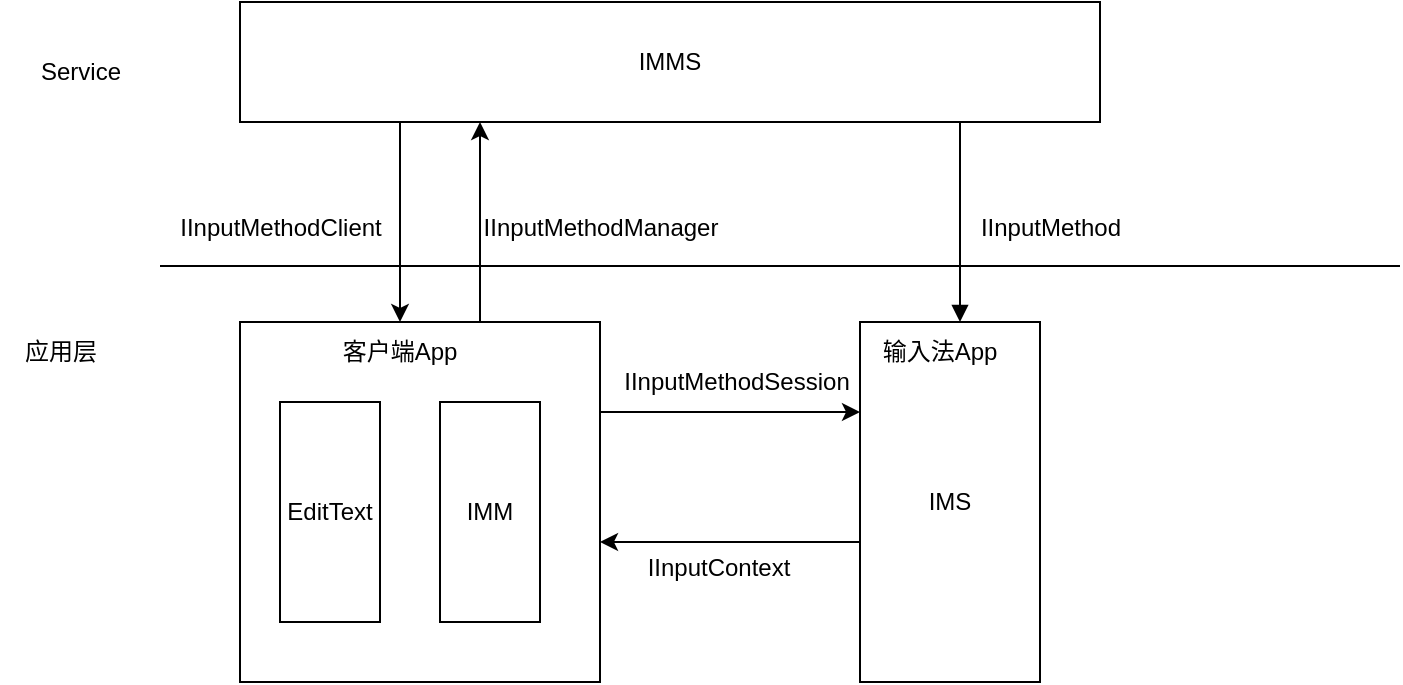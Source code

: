 <mxfile version="26.0.13" pages="2">
  <diagram name="第 1 页" id="A3KhLieHLwxe2es9GT4D">
    <mxGraphModel dx="819" dy="429" grid="1" gridSize="10" guides="1" tooltips="1" connect="1" arrows="1" fold="1" page="1" pageScale="1" pageWidth="827" pageHeight="1169" math="0" shadow="0">
      <root>
        <mxCell id="0" />
        <mxCell id="1" parent="0" />
        <mxCell id="1XHsIlju2dAWVkTbXADK-9" style="edgeStyle=orthogonalEdgeStyle;rounded=0;orthogonalLoop=1;jettySize=auto;html=1;entryX=0.5;entryY=0;entryDx=0;entryDy=0;fontSize=12;" edge="1" parent="1" source="1XHsIlju2dAWVkTbXADK-1" target="1XHsIlju2dAWVkTbXADK-3">
          <mxGeometry relative="1" as="geometry">
            <Array as="points">
              <mxPoint x="300" y="120" />
              <mxPoint x="300" y="120" />
            </Array>
          </mxGeometry>
        </mxCell>
        <mxCell id="1XHsIlju2dAWVkTbXADK-1" value="IMMS" style="rounded=0;whiteSpace=wrap;html=1;fontSize=12;" vertex="1" parent="1">
          <mxGeometry x="220" y="20" width="430" height="60" as="geometry" />
        </mxCell>
        <mxCell id="1XHsIlju2dAWVkTbXADK-15" style="edgeStyle=orthogonalEdgeStyle;rounded=0;orthogonalLoop=1;jettySize=auto;html=1;entryX=0;entryY=0.25;entryDx=0;entryDy=0;exitX=1;exitY=0.25;exitDx=0;exitDy=0;fontSize=12;" edge="1" parent="1" source="1XHsIlju2dAWVkTbXADK-2" target="1XHsIlju2dAWVkTbXADK-6">
          <mxGeometry relative="1" as="geometry" />
        </mxCell>
        <mxCell id="1XHsIlju2dAWVkTbXADK-16" value="IInputMethodSession" style="edgeLabel;html=1;align=center;verticalAlign=middle;resizable=0;points=[];fontSize=12;" vertex="1" connectable="0" parent="1XHsIlju2dAWVkTbXADK-15">
          <mxGeometry x="-0.273" y="8" relative="1" as="geometry">
            <mxPoint x="20" y="-7" as="offset" />
          </mxGeometry>
        </mxCell>
        <mxCell id="1XHsIlju2dAWVkTbXADK-2" value="" style="whiteSpace=wrap;html=1;aspect=fixed;fontSize=12;" vertex="1" parent="1">
          <mxGeometry x="220" y="180" width="180" height="180" as="geometry" />
        </mxCell>
        <mxCell id="1XHsIlju2dAWVkTbXADK-3" value="客户端App" style="text;html=1;align=center;verticalAlign=middle;whiteSpace=wrap;rounded=0;fontSize=12;" vertex="1" parent="1">
          <mxGeometry x="270" y="180" width="60" height="30" as="geometry" />
        </mxCell>
        <mxCell id="1XHsIlju2dAWVkTbXADK-4" value="EditText" style="rounded=0;whiteSpace=wrap;html=1;fontSize=12;" vertex="1" parent="1">
          <mxGeometry x="240" y="220" width="50" height="110" as="geometry" />
        </mxCell>
        <mxCell id="1XHsIlju2dAWVkTbXADK-5" value="IMM" style="rounded=0;whiteSpace=wrap;html=1;fontSize=12;" vertex="1" parent="1">
          <mxGeometry x="320" y="220" width="50" height="110" as="geometry" />
        </mxCell>
        <mxCell id="1XHsIlju2dAWVkTbXADK-17" style="edgeStyle=orthogonalEdgeStyle;rounded=0;orthogonalLoop=1;jettySize=auto;html=1;fontSize=12;" edge="1" parent="1" source="1XHsIlju2dAWVkTbXADK-6">
          <mxGeometry relative="1" as="geometry">
            <mxPoint x="400" y="290" as="targetPoint" />
            <Array as="points">
              <mxPoint x="400" y="290" />
            </Array>
          </mxGeometry>
        </mxCell>
        <mxCell id="1XHsIlju2dAWVkTbXADK-6" value="IMS" style="rounded=0;whiteSpace=wrap;html=1;fontSize=12;" vertex="1" parent="1">
          <mxGeometry x="530" y="180" width="90" height="180" as="geometry" />
        </mxCell>
        <mxCell id="1XHsIlju2dAWVkTbXADK-7" value="输入法App" style="text;html=1;align=center;verticalAlign=middle;whiteSpace=wrap;rounded=0;fontSize=12;" vertex="1" parent="1">
          <mxGeometry x="540" y="180" width="60" height="30" as="geometry" />
        </mxCell>
        <mxCell id="1XHsIlju2dAWVkTbXADK-10" style="edgeStyle=orthogonalEdgeStyle;rounded=0;orthogonalLoop=1;jettySize=auto;html=1;startArrow=block;startFill=1;endArrow=none;fontSize=12;" edge="1" parent="1" source="1XHsIlju2dAWVkTbXADK-6" target="1XHsIlju2dAWVkTbXADK-1">
          <mxGeometry relative="1" as="geometry">
            <Array as="points">
              <mxPoint x="580" y="140" />
              <mxPoint x="580" y="140" />
            </Array>
          </mxGeometry>
        </mxCell>
        <mxCell id="1XHsIlju2dAWVkTbXADK-11" style="edgeStyle=orthogonalEdgeStyle;rounded=0;orthogonalLoop=1;jettySize=auto;html=1;fontSize=12;" edge="1" parent="1" source="1XHsIlju2dAWVkTbXADK-2" target="1XHsIlju2dAWVkTbXADK-1">
          <mxGeometry relative="1" as="geometry">
            <Array as="points">
              <mxPoint x="340" y="110" />
              <mxPoint x="340" y="110" />
            </Array>
          </mxGeometry>
        </mxCell>
        <mxCell id="1XHsIlju2dAWVkTbXADK-12" value="IInputMethodManager" style="text;html=1;align=center;verticalAlign=middle;resizable=0;points=[];autosize=1;strokeColor=none;fillColor=none;fontSize=12;" vertex="1" parent="1">
          <mxGeometry x="330" y="118" width="140" height="30" as="geometry" />
        </mxCell>
        <mxCell id="1XHsIlju2dAWVkTbXADK-13" value="IInputMethodClient" style="text;html=1;align=center;verticalAlign=middle;resizable=0;points=[];autosize=1;strokeColor=none;fillColor=none;fontSize=12;" vertex="1" parent="1">
          <mxGeometry x="180" y="118" width="120" height="30" as="geometry" />
        </mxCell>
        <mxCell id="1XHsIlju2dAWVkTbXADK-14" value="IInputMethod" style="text;html=1;align=center;verticalAlign=middle;resizable=0;points=[];autosize=1;strokeColor=none;fillColor=none;fontSize=12;" vertex="1" parent="1">
          <mxGeometry x="580" y="118" width="90" height="30" as="geometry" />
        </mxCell>
        <mxCell id="1XHsIlju2dAWVkTbXADK-18" value="IInputContext" style="text;html=1;align=center;verticalAlign=middle;resizable=0;points=[];autosize=1;strokeColor=none;fillColor=none;fontSize=12;" vertex="1" parent="1">
          <mxGeometry x="414" y="288" width="90" height="30" as="geometry" />
        </mxCell>
        <mxCell id="Ci4ON3WNqU_r9USvBxGv-1" value="" style="line;strokeWidth=1;fillColor=none;align=left;verticalAlign=middle;spacingTop=-1;spacingLeft=3;spacingRight=3;rotatable=0;labelPosition=right;points=[];portConstraint=eastwest;strokeColor=inherit;" vertex="1" parent="1">
          <mxGeometry x="180" y="148" width="620" height="8" as="geometry" />
        </mxCell>
        <mxCell id="Ci4ON3WNqU_r9USvBxGv-2" value="应用层" style="text;html=1;align=center;verticalAlign=middle;resizable=0;points=[];autosize=1;strokeColor=none;fillColor=none;" vertex="1" parent="1">
          <mxGeometry x="100" y="180" width="60" height="30" as="geometry" />
        </mxCell>
        <mxCell id="Ci4ON3WNqU_r9USvBxGv-3" value="Service" style="text;html=1;align=center;verticalAlign=middle;resizable=0;points=[];autosize=1;strokeColor=none;fillColor=none;" vertex="1" parent="1">
          <mxGeometry x="110" y="40" width="60" height="30" as="geometry" />
        </mxCell>
      </root>
    </mxGraphModel>
  </diagram>
  <diagram id="_L2OAdhkrZePyM3R2bAZ" name="第 2 页">
    <mxGraphModel dx="870" dy="456" grid="1" gridSize="10" guides="1" tooltips="1" connect="1" arrows="1" fold="1" page="1" pageScale="1" pageWidth="827" pageHeight="1169" math="0" shadow="0">
      <root>
        <mxCell id="0" />
        <mxCell id="1" parent="0" />
        <mxCell id="U2b2HhFMMXT17LnFS-RK-12" value="android.view.inputmethod" style="shape=folder;fontStyle=1;spacingTop=10;tabWidth=40;tabHeight=14;tabPosition=left;html=1;whiteSpace=wrap;" vertex="1" parent="1">
          <mxGeometry x="20" y="200" width="600" height="340" as="geometry" />
        </mxCell>
        <mxCell id="U2b2HhFMMXT17LnFS-RK-1" value="«interface»&lt;br&gt;&lt;b&gt;IInputContext&lt;/b&gt;" style="html=1;whiteSpace=wrap;" vertex="1" parent="1">
          <mxGeometry x="60" y="240" width="110" height="50" as="geometry" />
        </mxCell>
        <mxCell id="U2b2HhFMMXT17LnFS-RK-3" value="«interface»&lt;br&gt;&lt;b&gt;InputConnection&lt;/b&gt;" style="html=1;whiteSpace=wrap;" vertex="1" parent="1">
          <mxGeometry x="340" y="250" width="110" height="50" as="geometry" />
        </mxCell>
        <mxCell id="U2b2HhFMMXT17LnFS-RK-8" value="&lt;p style=&quot;margin:0px;margin-top:4px;text-align:center;&quot;&gt;&lt;b&gt;BaseInputConnection&lt;/b&gt;&lt;/p&gt;" style="verticalAlign=top;align=left;overflow=fill;html=1;whiteSpace=wrap;" vertex="1" parent="1">
          <mxGeometry x="320" y="415" width="150" height="40" as="geometry" />
        </mxCell>
        <mxCell id="U2b2HhFMMXT17LnFS-RK-9" value="" style="endArrow=block;dashed=1;endFill=0;endSize=12;html=1;rounded=0;" edge="1" parent="1" source="U2b2HhFMMXT17LnFS-RK-8" target="U2b2HhFMMXT17LnFS-RK-3">
          <mxGeometry width="160" relative="1" as="geometry">
            <mxPoint x="390" y="390" as="sourcePoint" />
            <mxPoint x="550" y="390" as="targetPoint" />
          </mxGeometry>
        </mxCell>
        <mxCell id="U2b2HhFMMXT17LnFS-RK-10" value="android.text" style="shape=folder;fontStyle=1;spacingTop=10;tabWidth=40;tabHeight=14;tabPosition=left;html=1;whiteSpace=wrap;" vertex="1" parent="1">
          <mxGeometry x="660" y="170" width="380" height="240" as="geometry" />
        </mxCell>
        <mxCell id="U2b2HhFMMXT17LnFS-RK-11" value="&lt;p style=&quot;margin:0px;margin-top:4px;text-align:center;&quot;&gt;&lt;b&gt;InputType&lt;/b&gt;&lt;/p&gt;" style="verticalAlign=top;align=left;overflow=fill;html=1;whiteSpace=wrap;" vertex="1" parent="1">
          <mxGeometry x="700" y="200" width="140" height="60" as="geometry" />
        </mxCell>
        <mxCell id="U2b2HhFMMXT17LnFS-RK-18" value="&lt;p style=&quot;margin:0px;margin-top:4px;text-align:center;&quot;&gt;&lt;b&gt;EditorInfo&lt;/b&gt;&lt;/p&gt;" style="verticalAlign=top;align=left;overflow=fill;html=1;whiteSpace=wrap;" vertex="1" parent="1">
          <mxGeometry x="470" y="255" width="140" height="40" as="geometry" />
        </mxCell>
        <mxCell id="U2b2HhFMMXT17LnFS-RK-20" value="" style="endArrow=diamondThin;endFill=1;endSize=24;html=1;rounded=0;entryX=1;entryY=0.5;entryDx=0;entryDy=0;exitX=0;exitY=0.75;exitDx=0;exitDy=0;" edge="1" parent="1" source="U2b2HhFMMXT17LnFS-RK-11" target="U2b2HhFMMXT17LnFS-RK-18">
          <mxGeometry width="160" relative="1" as="geometry">
            <mxPoint x="720" y="230" as="sourcePoint" />
            <mxPoint x="880" y="230" as="targetPoint" />
          </mxGeometry>
        </mxCell>
      </root>
    </mxGraphModel>
  </diagram>
</mxfile>
